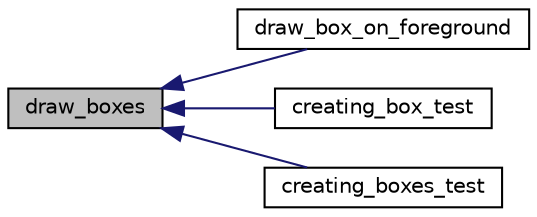 digraph "draw_boxes"
{
  edge [fontname="Helvetica",fontsize="10",labelfontname="Helvetica",labelfontsize="10"];
  node [fontname="Helvetica",fontsize="10",shape=record];
  rankdir="LR";
  Node28 [label="draw_boxes",height=0.2,width=0.4,color="black", fillcolor="grey75", style="filled", fontcolor="black"];
  Node28 -> Node29 [dir="back",color="midnightblue",fontsize="10",style="solid",fontname="Helvetica"];
  Node29 [label="draw_box_on_foreground",height=0.2,width=0.4,color="black", fillcolor="white", style="filled",URL="$_i_p__ledge__detect_8cpp.html#a2f9a739640ae7fa798717423b6d3813c"];
  Node28 -> Node30 [dir="back",color="midnightblue",fontsize="10",style="solid",fontname="Helvetica"];
  Node30 [label="creating_box_test",height=0.2,width=0.4,color="black", fillcolor="white", style="filled",URL="$_i_p__ledge__detect_8cpp.html#ad25b3e48831d3f73dc494a887380874c"];
  Node28 -> Node31 [dir="back",color="midnightblue",fontsize="10",style="solid",fontname="Helvetica"];
  Node31 [label="creating_boxes_test",height=0.2,width=0.4,color="black", fillcolor="white", style="filled",URL="$_i_p__ledge__detect_8cpp.html#a13a60e62599575d1e673d5e5a3a1eae4"];
}
